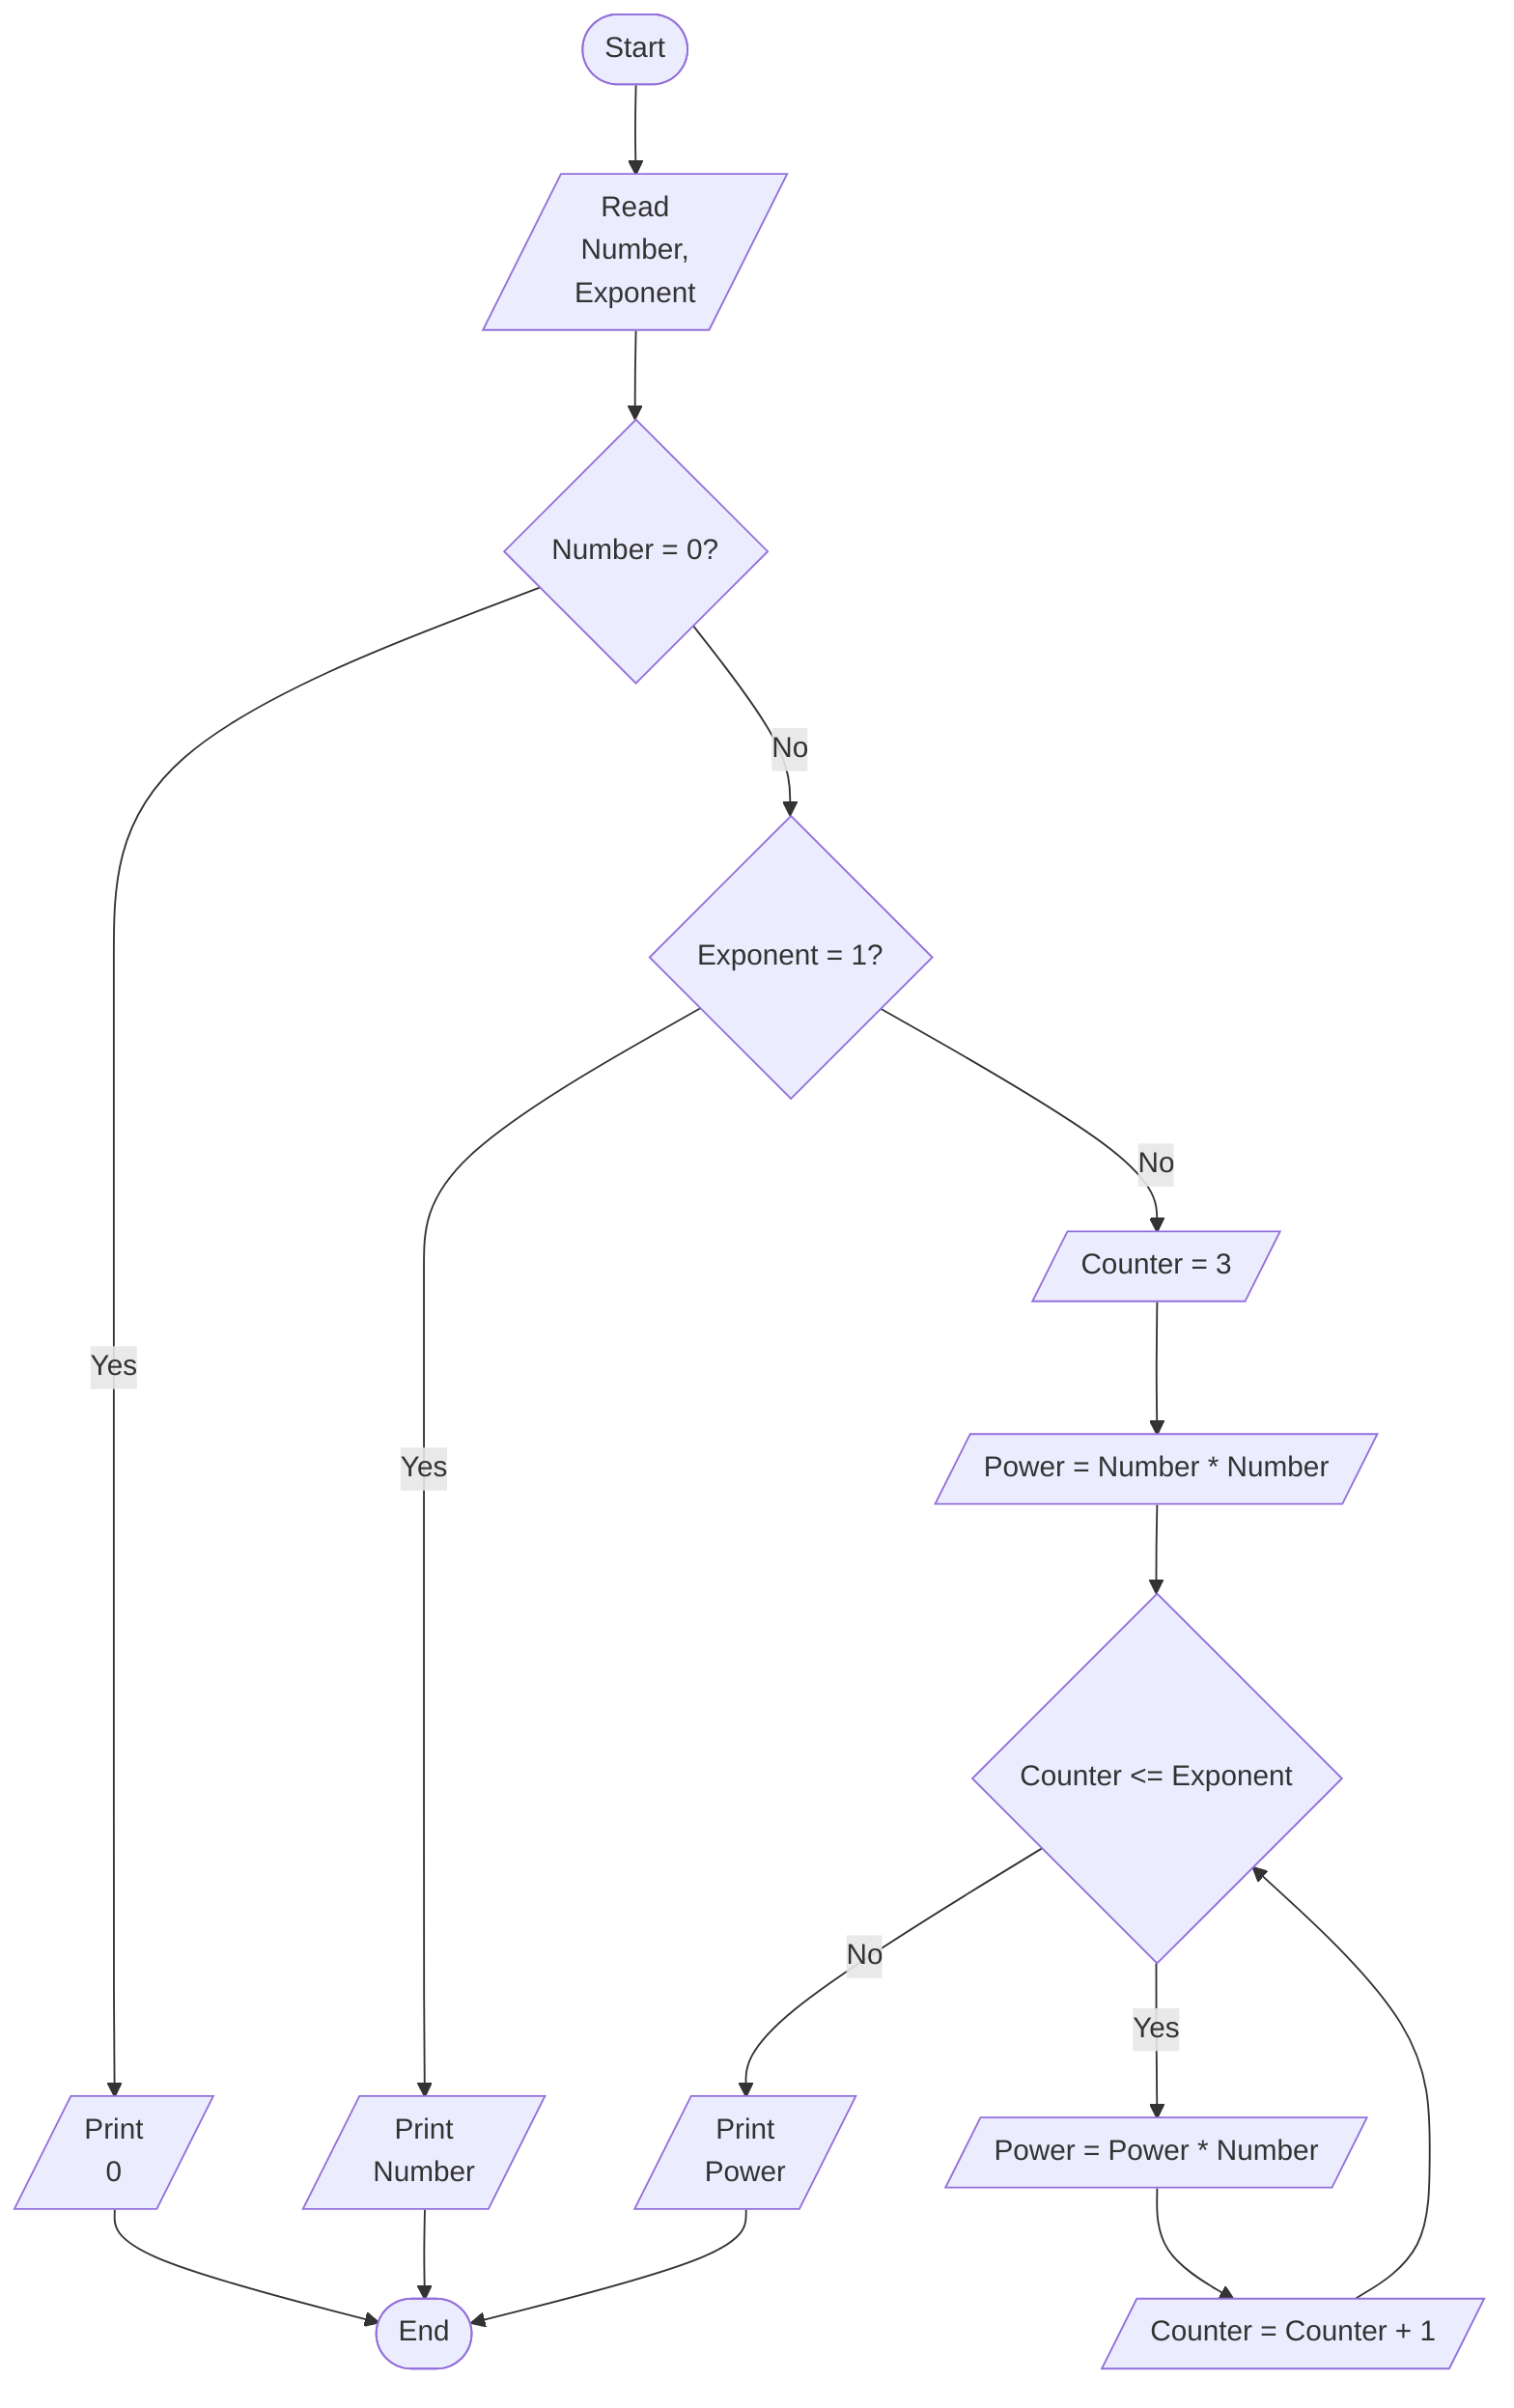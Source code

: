 %% Write a program to ask the user to enter
%% • Number
%% • Exponent
%% Then print the Number^Exponent
%% Steps
%% Step 1: Ask the user to enter Number
%% Step 2: If Number = 0 then Print 0
%% Step 3: If Exponent = 1 then Print Number
%% Step 4: Counter = 2
%% Step 5: Power = Number * Number
%% Step 6: Recursion (Power = Power * Number) if Counter less than and equal Exponent, from 2 to Exponent
%% Step 7: Print Power

flowchart TD
    Start([Start])
    ReadNumberAndExponent[/Read\nNumber,\nExponent/]
    IsNumberEqualTo0{Number = 0?}
    Print0[/Print\n0/]
    IsExponentEqualTo1{Exponent = 1?}
    PrintNumber[/Print\nNumber/]
    Counter[/Counter = 3/]
    Power[/Power = Number * Number/]
    IsCounterLessThanAndEqualExponent{Counter <= Exponent}
    IncreasePower[/Power = Power * Number/]
    IncreaseCounter[/Counter = Counter + 1/]
    PrintPower[/Print\nPower/]
    End([End])
    Start --> ReadNumberAndExponent --> IsNumberEqualTo0 -- Yes --> Print0 --> End
    IsNumberEqualTo0 -- No --> IsExponentEqualTo1 -- Yes --> PrintNumber --> End
    IsExponentEqualTo1 -- No --> Counter --> Power --> IsCounterLessThanAndEqualExponent -- Yes --> IncreasePower --> IncreaseCounter --> IsCounterLessThanAndEqualExponent
    IsCounterLessThanAndEqualExponent -- No --> PrintPower --> End